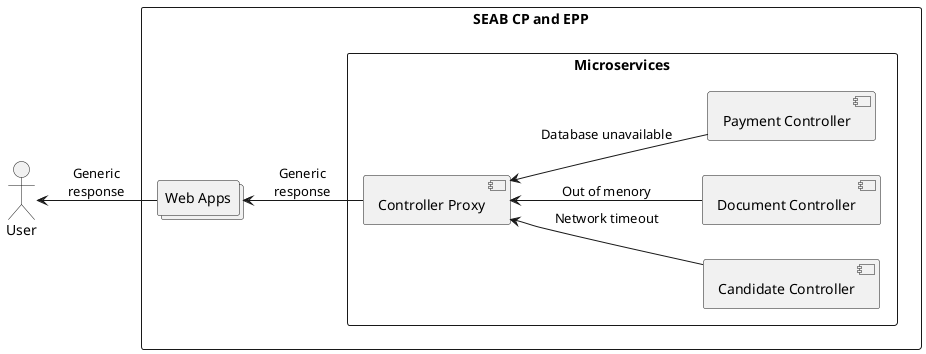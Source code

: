 @startuml
left to right direction
actor :User: as User
rectangle "SEAB CP and EPP" {
  collections "Web Apps" as WebApp
  rectangle "Microservices" {
    component Proxy [
      Controller Proxy
    ]
    component Candidate [
      Candidate Controller
    ]
    component Document [
      Document Controller
    ]
    component Payment [
      Payment Controller
    ]
    User <-down- WebApp: Generic\nresponse
    WebApp <-down- Proxy: Generic\nresponse
    Proxy <-down- Document: Out of menory
    Proxy <-down- Payment: Database unavailable
    Proxy <-down- Candidate: Network timeout
  }
}
@enduml